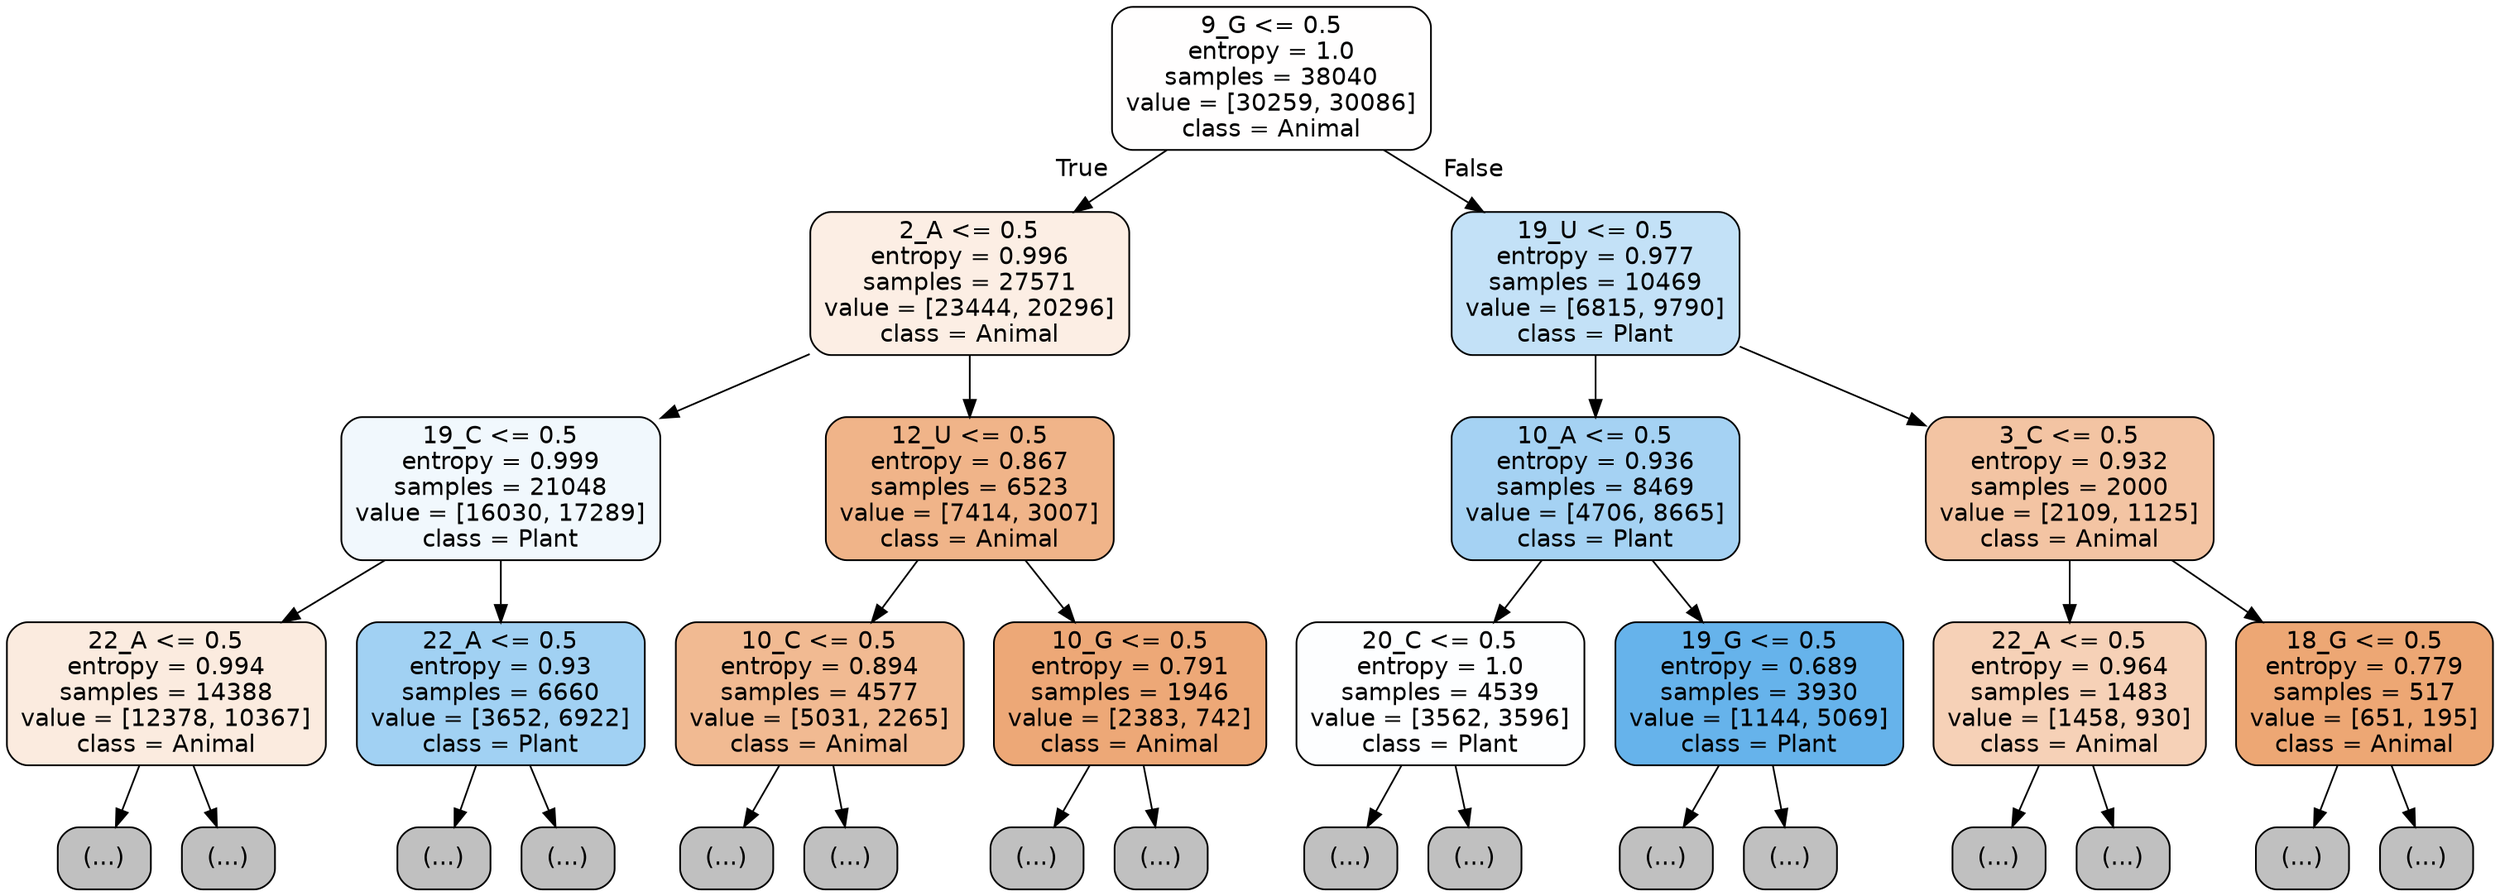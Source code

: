 digraph Tree {
node [shape=box, style="filled, rounded", color="black", fontname="helvetica"] ;
edge [fontname="helvetica"] ;
0 [label="9_G <= 0.5\nentropy = 1.0\nsamples = 38040\nvalue = [30259, 30086]\nclass = Animal", fillcolor="#fffefe"] ;
1 [label="2_A <= 0.5\nentropy = 0.996\nsamples = 27571\nvalue = [23444, 20296]\nclass = Animal", fillcolor="#fceee4"] ;
0 -> 1 [labeldistance=2.5, labelangle=45, headlabel="True"] ;
2 [label="19_C <= 0.5\nentropy = 0.999\nsamples = 21048\nvalue = [16030, 17289]\nclass = Plant", fillcolor="#f1f8fd"] ;
1 -> 2 ;
3 [label="22_A <= 0.5\nentropy = 0.994\nsamples = 14388\nvalue = [12378, 10367]\nclass = Animal", fillcolor="#fbebdf"] ;
2 -> 3 ;
4 [label="(...)", fillcolor="#C0C0C0"] ;
3 -> 4 ;
6249 [label="(...)", fillcolor="#C0C0C0"] ;
3 -> 6249 ;
7050 [label="22_A <= 0.5\nentropy = 0.93\nsamples = 6660\nvalue = [3652, 6922]\nclass = Plant", fillcolor="#a1d1f3"] ;
2 -> 7050 ;
7051 [label="(...)", fillcolor="#C0C0C0"] ;
7050 -> 7051 ;
9220 [label="(...)", fillcolor="#C0C0C0"] ;
7050 -> 9220 ;
9521 [label="12_U <= 0.5\nentropy = 0.867\nsamples = 6523\nvalue = [7414, 3007]\nclass = Animal", fillcolor="#f0b489"] ;
1 -> 9521 ;
9522 [label="10_C <= 0.5\nentropy = 0.894\nsamples = 4577\nvalue = [5031, 2265]\nclass = Animal", fillcolor="#f1ba92"] ;
9521 -> 9522 ;
9523 [label="(...)", fillcolor="#C0C0C0"] ;
9522 -> 9523 ;
11200 [label="(...)", fillcolor="#C0C0C0"] ;
9522 -> 11200 ;
11655 [label="10_G <= 0.5\nentropy = 0.791\nsamples = 1946\nvalue = [2383, 742]\nclass = Animal", fillcolor="#eda877"] ;
9521 -> 11655 ;
11656 [label="(...)", fillcolor="#C0C0C0"] ;
11655 -> 11656 ;
12325 [label="(...)", fillcolor="#C0C0C0"] ;
11655 -> 12325 ;
12580 [label="19_U <= 0.5\nentropy = 0.977\nsamples = 10469\nvalue = [6815, 9790]\nclass = Plant", fillcolor="#c3e1f7"] ;
0 -> 12580 [labeldistance=2.5, labelangle=-45, headlabel="False"] ;
12581 [label="10_A <= 0.5\nentropy = 0.936\nsamples = 8469\nvalue = [4706, 8665]\nclass = Plant", fillcolor="#a5d2f3"] ;
12580 -> 12581 ;
12582 [label="20_C <= 0.5\nentropy = 1.0\nsamples = 4539\nvalue = [3562, 3596]\nclass = Plant", fillcolor="#fdfeff"] ;
12581 -> 12582 ;
12583 [label="(...)", fillcolor="#C0C0C0"] ;
12582 -> 12583 ;
14336 [label="(...)", fillcolor="#C0C0C0"] ;
12582 -> 14336 ;
14885 [label="19_G <= 0.5\nentropy = 0.689\nsamples = 3930\nvalue = [1144, 5069]\nclass = Plant", fillcolor="#66b3eb"] ;
12581 -> 14885 ;
14886 [label="(...)", fillcolor="#C0C0C0"] ;
14885 -> 14886 ;
15495 [label="(...)", fillcolor="#C0C0C0"] ;
14885 -> 15495 ;
15836 [label="3_C <= 0.5\nentropy = 0.932\nsamples = 2000\nvalue = [2109, 1125]\nclass = Animal", fillcolor="#f3c4a3"] ;
12580 -> 15836 ;
15837 [label="22_A <= 0.5\nentropy = 0.964\nsamples = 1483\nvalue = [1458, 930]\nclass = Animal", fillcolor="#f6d1b7"] ;
15836 -> 15837 ;
15838 [label="(...)", fillcolor="#C0C0C0"] ;
15837 -> 15838 ;
16643 [label="(...)", fillcolor="#C0C0C0"] ;
15837 -> 16643 ;
16768 [label="18_G <= 0.5\nentropy = 0.779\nsamples = 517\nvalue = [651, 195]\nclass = Animal", fillcolor="#eda774"] ;
15836 -> 16768 ;
16769 [label="(...)", fillcolor="#C0C0C0"] ;
16768 -> 16769 ;
16942 [label="(...)", fillcolor="#C0C0C0"] ;
16768 -> 16942 ;
}